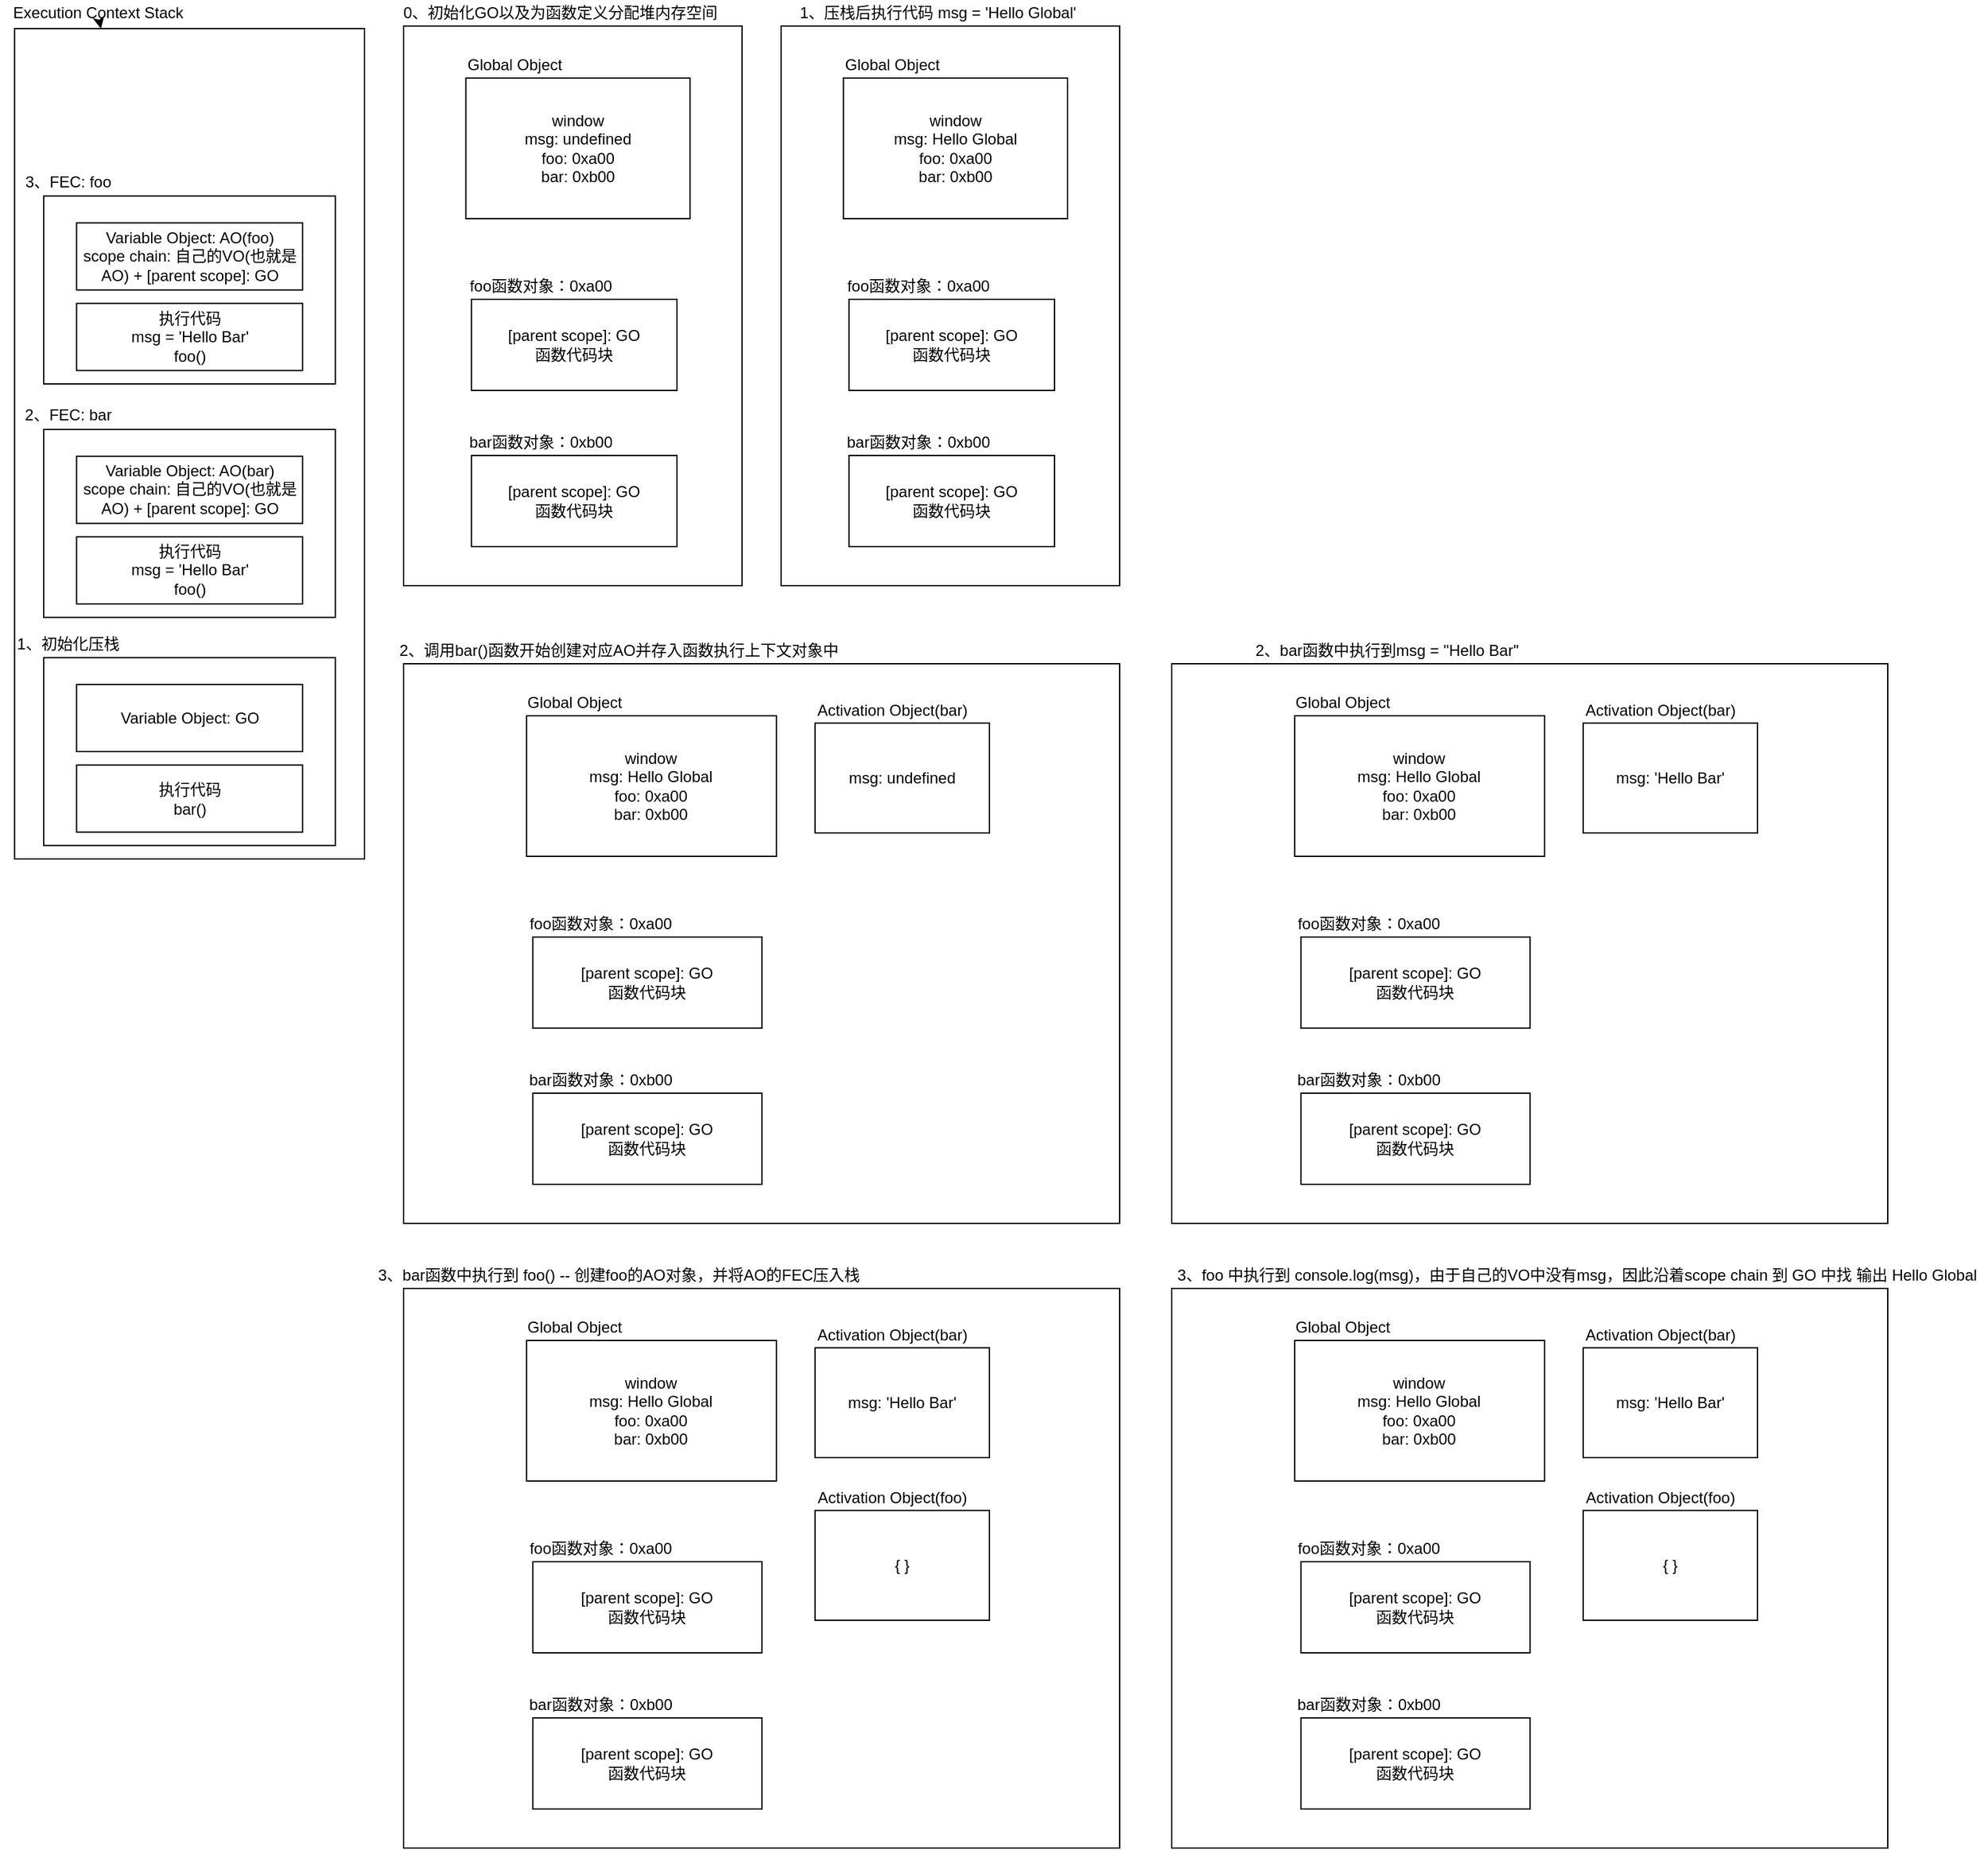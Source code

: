 <mxfile>
    <diagram id="ansZr5Bz5ri7kylQeIJB" name="第 1 页">
        <mxGraphModel dx="1230" dy="614" grid="1" gridSize="10" guides="1" tooltips="1" connect="1" arrows="1" fold="1" page="1" pageScale="1" pageWidth="827" pageHeight="1169" math="0" shadow="0">
            <root>
                <mxCell id="0"/>
                <mxCell id="1" parent="0"/>
                <mxCell id="25" value="" style="group" parent="1" vertex="1" connectable="0">
                    <mxGeometry x="330" y="350" width="270" height="450" as="geometry"/>
                </mxCell>
                <mxCell id="23" value="" style="rounded=0;whiteSpace=wrap;html=1;" parent="25" vertex="1">
                    <mxGeometry x="10" y="20" width="260" height="430" as="geometry"/>
                </mxCell>
                <mxCell id="8" value="" style="group" parent="25" vertex="1" connectable="0">
                    <mxGeometry x="50" y="40" width="180.0" height="128" as="geometry"/>
                </mxCell>
                <mxCell id="5" value="window&lt;br&gt;msg: undefined&lt;br&gt;foo: 0xa00&lt;br&gt;bar: 0xb00" style="rounded=0;whiteSpace=wrap;html=1;" parent="8" vertex="1">
                    <mxGeometry x="7.826" y="20" width="172.174" height="108" as="geometry"/>
                </mxCell>
                <mxCell id="6" value="Global Object" style="text;html=1;align=center;verticalAlign=middle;resizable=0;points=[];autosize=1;strokeColor=none;fillColor=none;" parent="8" vertex="1">
                    <mxGeometry width="90" height="20" as="geometry"/>
                </mxCell>
                <mxCell id="15" value="" style="group" parent="25" vertex="1" connectable="0">
                    <mxGeometry x="50" y="210" width="170" height="90" as="geometry"/>
                </mxCell>
                <mxCell id="11" value="[parent scope]: GO&lt;br&gt;函数代码块" style="rounded=0;whiteSpace=wrap;html=1;" parent="15" vertex="1">
                    <mxGeometry x="12.143" y="20" width="157.857" height="70.0" as="geometry"/>
                </mxCell>
                <mxCell id="12" value="foo函数对象：0xa00" style="text;html=1;align=center;verticalAlign=middle;resizable=0;points=[];autosize=1;strokeColor=none;fillColor=none;" parent="15" vertex="1">
                    <mxGeometry width="130" height="20" as="geometry"/>
                </mxCell>
                <mxCell id="17" value="" style="group" parent="25" vertex="1" connectable="0">
                    <mxGeometry x="50" y="330" width="170" height="90" as="geometry"/>
                </mxCell>
                <mxCell id="18" value="[parent scope]: GO&lt;br&gt;函数代码块" style="rounded=0;whiteSpace=wrap;html=1;" parent="17" vertex="1">
                    <mxGeometry x="12.143" y="20" width="157.857" height="70.0" as="geometry"/>
                </mxCell>
                <mxCell id="19" value="bar函数对象：0xb00" style="text;html=1;align=center;verticalAlign=middle;resizable=0;points=[];autosize=1;strokeColor=none;fillColor=none;" parent="17" vertex="1">
                    <mxGeometry width="130" height="20" as="geometry"/>
                </mxCell>
                <mxCell id="24" value="0、初始化GO以及为函数定义分配堆内存空间" style="text;html=1;align=center;verticalAlign=middle;resizable=0;points=[];autosize=1;strokeColor=none;fillColor=none;" parent="25" vertex="1">
                    <mxGeometry width="260" height="20" as="geometry"/>
                </mxCell>
                <mxCell id="27" value="" style="group" parent="1" vertex="1" connectable="0">
                    <mxGeometry x="620" y="350" width="270" height="450" as="geometry"/>
                </mxCell>
                <mxCell id="28" value="" style="rounded=0;whiteSpace=wrap;html=1;" parent="27" vertex="1">
                    <mxGeometry x="10" y="20" width="260" height="430" as="geometry"/>
                </mxCell>
                <mxCell id="29" value="" style="group" parent="27" vertex="1" connectable="0">
                    <mxGeometry x="50" y="40" width="180.0" height="128" as="geometry"/>
                </mxCell>
                <mxCell id="30" value="window&lt;br&gt;msg: Hello Global&lt;br&gt;foo: 0xa00&lt;br&gt;bar: 0xb00" style="rounded=0;whiteSpace=wrap;html=1;" parent="29" vertex="1">
                    <mxGeometry x="7.826" y="20" width="172.174" height="108" as="geometry"/>
                </mxCell>
                <mxCell id="31" value="Global Object" style="text;html=1;align=center;verticalAlign=middle;resizable=0;points=[];autosize=1;strokeColor=none;fillColor=none;" parent="29" vertex="1">
                    <mxGeometry width="90" height="20" as="geometry"/>
                </mxCell>
                <mxCell id="32" value="" style="group" parent="27" vertex="1" connectable="0">
                    <mxGeometry x="50" y="210" width="170" height="90" as="geometry"/>
                </mxCell>
                <mxCell id="33" value="[parent scope]: GO&lt;br&gt;函数代码块" style="rounded=0;whiteSpace=wrap;html=1;" parent="32" vertex="1">
                    <mxGeometry x="12.143" y="20" width="157.857" height="70.0" as="geometry"/>
                </mxCell>
                <mxCell id="34" value="foo函数对象：0xa00" style="text;html=1;align=center;verticalAlign=middle;resizable=0;points=[];autosize=1;strokeColor=none;fillColor=none;" parent="32" vertex="1">
                    <mxGeometry width="130" height="20" as="geometry"/>
                </mxCell>
                <mxCell id="35" value="" style="group" parent="27" vertex="1" connectable="0">
                    <mxGeometry x="50" y="330" width="170" height="90" as="geometry"/>
                </mxCell>
                <mxCell id="36" value="[parent scope]: GO&lt;br&gt;函数代码块" style="rounded=0;whiteSpace=wrap;html=1;" parent="35" vertex="1">
                    <mxGeometry x="12.143" y="20" width="157.857" height="70.0" as="geometry"/>
                </mxCell>
                <mxCell id="37" value="bar函数对象：0xb00" style="text;html=1;align=center;verticalAlign=middle;resizable=0;points=[];autosize=1;strokeColor=none;fillColor=none;" parent="35" vertex="1">
                    <mxGeometry width="130" height="20" as="geometry"/>
                </mxCell>
                <mxCell id="38" value="1、压栈后执行代码 msg = 'Hello Global'" style="text;html=1;align=center;verticalAlign=middle;resizable=0;points=[];autosize=1;strokeColor=none;fillColor=none;" parent="27" vertex="1">
                    <mxGeometry x="15" width="230" height="20" as="geometry"/>
                </mxCell>
                <mxCell id="39" value="" style="group" parent="1" vertex="1" connectable="0">
                    <mxGeometry x="370" y="840" width="520" height="450" as="geometry"/>
                </mxCell>
                <mxCell id="40" value="" style="rounded=0;whiteSpace=wrap;html=1;" parent="39" vertex="1">
                    <mxGeometry x="-30" y="20" width="550" height="430" as="geometry"/>
                </mxCell>
                <mxCell id="41" value="" style="group" parent="39" vertex="1" connectable="0">
                    <mxGeometry x="55.738" y="40" width="200.656" height="128" as="geometry"/>
                </mxCell>
                <mxCell id="42" value="window&lt;br&gt;msg: Hello Global&lt;br&gt;foo: 0xa00&lt;br&gt;bar: 0xb00" style="rounded=0;whiteSpace=wrap;html=1;" parent="41" vertex="1">
                    <mxGeometry x="8.724" y="20" width="191.932" height="108" as="geometry"/>
                </mxCell>
                <mxCell id="43" value="Global Object" style="text;html=1;align=center;verticalAlign=middle;resizable=0;points=[];autosize=1;strokeColor=none;fillColor=none;" parent="41" vertex="1">
                    <mxGeometry width="90" height="20" as="geometry"/>
                </mxCell>
                <mxCell id="44" value="" style="group" parent="39" vertex="1" connectable="0">
                    <mxGeometry x="55.738" y="210" width="189.508" height="90" as="geometry"/>
                </mxCell>
                <mxCell id="45" value="[parent scope]: GO&lt;br&gt;函数代码块" style="rounded=0;whiteSpace=wrap;html=1;" parent="44" vertex="1">
                    <mxGeometry x="13.536" y="20" width="175.972" height="70.0" as="geometry"/>
                </mxCell>
                <mxCell id="46" value="foo函数对象：0xa00" style="text;html=1;align=center;verticalAlign=middle;resizable=0;points=[];autosize=1;strokeColor=none;fillColor=none;" parent="44" vertex="1">
                    <mxGeometry width="130" height="20" as="geometry"/>
                </mxCell>
                <mxCell id="47" value="" style="group" parent="39" vertex="1" connectable="0">
                    <mxGeometry x="55.738" y="330" width="189.508" height="90" as="geometry"/>
                </mxCell>
                <mxCell id="48" value="[parent scope]: GO&lt;br&gt;函数代码块" style="rounded=0;whiteSpace=wrap;html=1;" parent="47" vertex="1">
                    <mxGeometry x="13.536" y="20" width="175.972" height="70.0" as="geometry"/>
                </mxCell>
                <mxCell id="49" value="bar函数对象：0xb00" style="text;html=1;align=center;verticalAlign=middle;resizable=0;points=[];autosize=1;strokeColor=none;fillColor=none;" parent="47" vertex="1">
                    <mxGeometry width="130" height="20" as="geometry"/>
                </mxCell>
                <mxCell id="50" value="2、调用bar()函数开始创建对应AO并存入函数执行上下文对象中" style="text;html=1;align=center;verticalAlign=middle;resizable=0;points=[];autosize=1;strokeColor=none;fillColor=none;" parent="39" vertex="1">
                    <mxGeometry x="-40.004" width="350" height="20" as="geometry"/>
                </mxCell>
                <mxCell id="51" value="" style="group" parent="39" vertex="1" connectable="0">
                    <mxGeometry x="280" y="50" width="140" height="100" as="geometry"/>
                </mxCell>
                <mxCell id="52" value="msg: undefined" style="rounded=0;whiteSpace=wrap;html=1;" parent="51" vertex="1">
                    <mxGeometry x="6.087" y="15.625" width="133.913" height="84.375" as="geometry"/>
                </mxCell>
                <mxCell id="53" value="Activation Object(bar)" style="text;html=1;align=center;verticalAlign=middle;resizable=0;points=[];autosize=1;strokeColor=none;fillColor=none;" parent="51" vertex="1">
                    <mxGeometry y="-4.37" width="130" height="20" as="geometry"/>
                </mxCell>
                <mxCell id="54" value="" style="group" parent="1" vertex="1" connectable="0">
                    <mxGeometry x="960" y="840" width="520" height="450" as="geometry"/>
                </mxCell>
                <mxCell id="55" value="" style="rounded=0;whiteSpace=wrap;html=1;" parent="54" vertex="1">
                    <mxGeometry x="-30" y="20" width="550" height="430" as="geometry"/>
                </mxCell>
                <mxCell id="56" value="" style="group" parent="54" vertex="1" connectable="0">
                    <mxGeometry x="55.738" y="40" width="200.656" height="128" as="geometry"/>
                </mxCell>
                <mxCell id="57" value="window&lt;br&gt;msg: Hello Global&lt;br&gt;foo: 0xa00&lt;br&gt;bar: 0xb00" style="rounded=0;whiteSpace=wrap;html=1;" parent="56" vertex="1">
                    <mxGeometry x="8.724" y="20" width="191.932" height="108" as="geometry"/>
                </mxCell>
                <mxCell id="58" value="Global Object" style="text;html=1;align=center;verticalAlign=middle;resizable=0;points=[];autosize=1;strokeColor=none;fillColor=none;" parent="56" vertex="1">
                    <mxGeometry width="90" height="20" as="geometry"/>
                </mxCell>
                <mxCell id="59" value="" style="group" parent="54" vertex="1" connectable="0">
                    <mxGeometry x="55.738" y="210" width="189.508" height="90" as="geometry"/>
                </mxCell>
                <mxCell id="60" value="[parent scope]: GO&lt;br&gt;函数代码块" style="rounded=0;whiteSpace=wrap;html=1;" parent="59" vertex="1">
                    <mxGeometry x="13.536" y="20" width="175.972" height="70.0" as="geometry"/>
                </mxCell>
                <mxCell id="61" value="foo函数对象：0xa00" style="text;html=1;align=center;verticalAlign=middle;resizable=0;points=[];autosize=1;strokeColor=none;fillColor=none;" parent="59" vertex="1">
                    <mxGeometry width="130" height="20" as="geometry"/>
                </mxCell>
                <mxCell id="62" value="" style="group" parent="54" vertex="1" connectable="0">
                    <mxGeometry x="55.738" y="330" width="189.508" height="90" as="geometry"/>
                </mxCell>
                <mxCell id="63" value="[parent scope]: GO&lt;br&gt;函数代码块" style="rounded=0;whiteSpace=wrap;html=1;" parent="62" vertex="1">
                    <mxGeometry x="13.536" y="20" width="175.972" height="70.0" as="geometry"/>
                </mxCell>
                <mxCell id="64" value="bar函数对象：0xb00" style="text;html=1;align=center;verticalAlign=middle;resizable=0;points=[];autosize=1;strokeColor=none;fillColor=none;" parent="62" vertex="1">
                    <mxGeometry width="130" height="20" as="geometry"/>
                </mxCell>
                <mxCell id="65" value="2、bar函数中执行到msg = &quot;Hello Bar&quot;" style="text;html=1;align=center;verticalAlign=middle;resizable=0;points=[];autosize=1;strokeColor=none;fillColor=none;" parent="54" vertex="1">
                    <mxGeometry x="24.996" width="220" height="20" as="geometry"/>
                </mxCell>
                <mxCell id="66" value="" style="group" parent="54" vertex="1" connectable="0">
                    <mxGeometry x="280" y="50" width="140" height="100" as="geometry"/>
                </mxCell>
                <mxCell id="67" value="msg: 'Hello Bar'" style="rounded=0;whiteSpace=wrap;html=1;" parent="66" vertex="1">
                    <mxGeometry x="6.087" y="15.625" width="133.913" height="84.375" as="geometry"/>
                </mxCell>
                <mxCell id="68" value="Activation Object(bar)" style="text;html=1;align=center;verticalAlign=middle;resizable=0;points=[];autosize=1;strokeColor=none;fillColor=none;" parent="66" vertex="1">
                    <mxGeometry y="-4.37" width="130" height="20" as="geometry"/>
                </mxCell>
                <mxCell id="76" value="" style="group" parent="1" vertex="1" connectable="0">
                    <mxGeometry x="30" y="350" width="280" height="660" as="geometry"/>
                </mxCell>
                <mxCell id="2" value="" style="rounded=0;whiteSpace=wrap;html=1;" parent="76" vertex="1">
                    <mxGeometry x="11.2" y="21.976" width="268.8" height="638.024" as="geometry"/>
                </mxCell>
                <mxCell id="75" value="" style="edgeStyle=none;html=1;" parent="76" source="3" target="2" edge="1">
                    <mxGeometry relative="1" as="geometry"/>
                </mxCell>
                <mxCell id="3" value="Execution Context Stack" style="text;html=1;align=center;verticalAlign=middle;resizable=0;points=[];autosize=1;strokeColor=none;fillColor=none;" parent="76" vertex="1">
                    <mxGeometry width="150" height="20" as="geometry"/>
                </mxCell>
                <mxCell id="22" value="" style="group" parent="76" vertex="1" connectable="0">
                    <mxGeometry x="22.4" y="484.688" width="235.2" height="165" as="geometry"/>
                </mxCell>
                <mxCell id="9" value="" style="rounded=0;whiteSpace=wrap;html=1;" parent="22" vertex="1">
                    <mxGeometry x="11.2" y="20.625" width="224.0" height="144.375" as="geometry"/>
                </mxCell>
                <mxCell id="10" value="1、初始化压栈" style="text;html=1;align=center;verticalAlign=middle;resizable=0;points=[];autosize=1;strokeColor=none;fillColor=none;" parent="22" vertex="1">
                    <mxGeometry x="-15" width="90" height="20" as="geometry"/>
                </mxCell>
                <mxCell id="20" value="Variable Object: GO&lt;br&gt;" style="rounded=0;whiteSpace=wrap;html=1;" parent="22" vertex="1">
                    <mxGeometry x="36.4" y="41.25" width="173.6" height="51.562" as="geometry"/>
                </mxCell>
                <mxCell id="21" value="执行代码&lt;br&gt;bar()" style="rounded=0;whiteSpace=wrap;html=1;" parent="22" vertex="1">
                    <mxGeometry x="36.4" y="103.125" width="173.6" height="51.562" as="geometry"/>
                </mxCell>
                <mxCell id="69" value="" style="group" parent="76" vertex="1" connectable="0">
                    <mxGeometry x="22.4" y="309.375" width="235.2" height="165" as="geometry"/>
                </mxCell>
                <mxCell id="70" value="" style="rounded=0;whiteSpace=wrap;html=1;" parent="69" vertex="1">
                    <mxGeometry x="11.2" y="20.625" width="224.0" height="144.375" as="geometry"/>
                </mxCell>
                <mxCell id="71" value="2、FEC: bar" style="text;html=1;align=center;verticalAlign=middle;resizable=0;points=[];autosize=1;strokeColor=none;fillColor=none;" parent="69" vertex="1">
                    <mxGeometry x="-10" width="80" height="20" as="geometry"/>
                </mxCell>
                <mxCell id="72" value="Variable Object: AO(bar)&lt;br&gt;scope chain: 自己的VO(也就是AO) + [parent scope]: GO" style="rounded=0;whiteSpace=wrap;html=1;" parent="69" vertex="1">
                    <mxGeometry x="36.4" y="41.25" width="173.6" height="51.562" as="geometry"/>
                </mxCell>
                <mxCell id="73" value="执行代码&lt;br&gt;msg = 'Hello Bar'&lt;br&gt;foo()" style="rounded=0;whiteSpace=wrap;html=1;" parent="69" vertex="1">
                    <mxGeometry x="36.4" y="103.125" width="173.6" height="51.562" as="geometry"/>
                </mxCell>
                <mxCell id="95" value="" style="group" parent="76" vertex="1" connectable="0">
                    <mxGeometry x="22.4" y="130.005" width="235.2" height="165" as="geometry"/>
                </mxCell>
                <mxCell id="96" value="" style="rounded=0;whiteSpace=wrap;html=1;" parent="95" vertex="1">
                    <mxGeometry x="11.2" y="20.625" width="224.0" height="144.375" as="geometry"/>
                </mxCell>
                <mxCell id="97" value="3、FEC: foo" style="text;html=1;align=center;verticalAlign=middle;resizable=0;points=[];autosize=1;strokeColor=none;fillColor=none;" parent="95" vertex="1">
                    <mxGeometry x="-10" width="80" height="20" as="geometry"/>
                </mxCell>
                <mxCell id="98" value="Variable Object: AO(foo)&lt;br&gt;scope chain: 自己的VO(也就是AO) + [parent scope]: GO" style="rounded=0;whiteSpace=wrap;html=1;" parent="95" vertex="1">
                    <mxGeometry x="36.4" y="41.25" width="173.6" height="51.562" as="geometry"/>
                </mxCell>
                <mxCell id="99" value="执行代码&lt;br&gt;msg = 'Hello Bar'&lt;br&gt;foo()" style="rounded=0;whiteSpace=wrap;html=1;" parent="95" vertex="1">
                    <mxGeometry x="36.4" y="103.125" width="173.6" height="51.562" as="geometry"/>
                </mxCell>
                <mxCell id="77" value="" style="group" parent="1" vertex="1" connectable="0">
                    <mxGeometry x="370" y="1320" width="520" height="450" as="geometry"/>
                </mxCell>
                <mxCell id="78" value="" style="rounded=0;whiteSpace=wrap;html=1;" parent="77" vertex="1">
                    <mxGeometry x="-30" y="20" width="550" height="430" as="geometry"/>
                </mxCell>
                <mxCell id="79" value="" style="group" parent="77" vertex="1" connectable="0">
                    <mxGeometry x="55.738" y="40" width="200.656" height="128" as="geometry"/>
                </mxCell>
                <mxCell id="80" value="window&lt;br&gt;msg: Hello Global&lt;br&gt;foo: 0xa00&lt;br&gt;bar: 0xb00" style="rounded=0;whiteSpace=wrap;html=1;" parent="79" vertex="1">
                    <mxGeometry x="8.724" y="20" width="191.932" height="108" as="geometry"/>
                </mxCell>
                <mxCell id="81" value="Global Object" style="text;html=1;align=center;verticalAlign=middle;resizable=0;points=[];autosize=1;strokeColor=none;fillColor=none;" parent="79" vertex="1">
                    <mxGeometry width="90" height="20" as="geometry"/>
                </mxCell>
                <mxCell id="82" value="" style="group" parent="77" vertex="1" connectable="0">
                    <mxGeometry x="55.738" y="210" width="189.508" height="90" as="geometry"/>
                </mxCell>
                <mxCell id="83" value="[parent scope]: GO&lt;br&gt;函数代码块" style="rounded=0;whiteSpace=wrap;html=1;" parent="82" vertex="1">
                    <mxGeometry x="13.536" y="20" width="175.972" height="70.0" as="geometry"/>
                </mxCell>
                <mxCell id="84" value="foo函数对象：0xa00" style="text;html=1;align=center;verticalAlign=middle;resizable=0;points=[];autosize=1;strokeColor=none;fillColor=none;" parent="82" vertex="1">
                    <mxGeometry width="130" height="20" as="geometry"/>
                </mxCell>
                <mxCell id="85" value="" style="group" parent="77" vertex="1" connectable="0">
                    <mxGeometry x="55.738" y="330" width="189.508" height="90" as="geometry"/>
                </mxCell>
                <mxCell id="86" value="[parent scope]: GO&lt;br&gt;函数代码块" style="rounded=0;whiteSpace=wrap;html=1;" parent="85" vertex="1">
                    <mxGeometry x="13.536" y="20" width="175.972" height="70.0" as="geometry"/>
                </mxCell>
                <mxCell id="87" value="bar函数对象：0xb00" style="text;html=1;align=center;verticalAlign=middle;resizable=0;points=[];autosize=1;strokeColor=none;fillColor=none;" parent="85" vertex="1">
                    <mxGeometry width="130" height="20" as="geometry"/>
                </mxCell>
                <mxCell id="88" value="3、bar函数中执行到 foo() -- 创建foo的AO对象，并将AO的FEC压入栈" style="text;html=1;align=center;verticalAlign=middle;resizable=0;points=[];autosize=1;strokeColor=none;fillColor=none;" parent="77" vertex="1">
                    <mxGeometry x="-60.004" width="390" height="20" as="geometry"/>
                </mxCell>
                <mxCell id="89" value="" style="group" parent="77" vertex="1" connectable="0">
                    <mxGeometry x="280" y="50" width="140" height="100" as="geometry"/>
                </mxCell>
                <mxCell id="90" value="msg: 'Hello Bar'" style="rounded=0;whiteSpace=wrap;html=1;" parent="89" vertex="1">
                    <mxGeometry x="6.087" y="15.625" width="133.913" height="84.375" as="geometry"/>
                </mxCell>
                <mxCell id="91" value="Activation Object(bar)" style="text;html=1;align=center;verticalAlign=middle;resizable=0;points=[];autosize=1;strokeColor=none;fillColor=none;" parent="89" vertex="1">
                    <mxGeometry y="-4.37" width="130" height="20" as="geometry"/>
                </mxCell>
                <mxCell id="92" value="" style="group" parent="77" vertex="1" connectable="0">
                    <mxGeometry x="280" y="175" width="140" height="100" as="geometry"/>
                </mxCell>
                <mxCell id="93" value="{ }" style="rounded=0;whiteSpace=wrap;html=1;" parent="92" vertex="1">
                    <mxGeometry x="6.087" y="15.625" width="133.913" height="84.375" as="geometry"/>
                </mxCell>
                <mxCell id="94" value="Activation Object(foo)" style="text;html=1;align=center;verticalAlign=middle;resizable=0;points=[];autosize=1;strokeColor=none;fillColor=none;" parent="92" vertex="1">
                    <mxGeometry y="-4.37" width="130" height="20" as="geometry"/>
                </mxCell>
                <mxCell id="100" value="" style="group" parent="1" vertex="1" connectable="0">
                    <mxGeometry x="960" y="1320" width="520" height="450" as="geometry"/>
                </mxCell>
                <mxCell id="101" value="" style="rounded=0;whiteSpace=wrap;html=1;" parent="100" vertex="1">
                    <mxGeometry x="-30" y="20" width="550" height="430" as="geometry"/>
                </mxCell>
                <mxCell id="102" value="" style="group" parent="100" vertex="1" connectable="0">
                    <mxGeometry x="55.738" y="40" width="200.656" height="128" as="geometry"/>
                </mxCell>
                <mxCell id="103" value="window&lt;br&gt;msg: Hello Global&lt;br&gt;foo: 0xa00&lt;br&gt;bar: 0xb00" style="rounded=0;whiteSpace=wrap;html=1;" parent="102" vertex="1">
                    <mxGeometry x="8.724" y="20" width="191.932" height="108" as="geometry"/>
                </mxCell>
                <mxCell id="104" value="Global Object" style="text;html=1;align=center;verticalAlign=middle;resizable=0;points=[];autosize=1;strokeColor=none;fillColor=none;" parent="102" vertex="1">
                    <mxGeometry width="90" height="20" as="geometry"/>
                </mxCell>
                <mxCell id="105" value="" style="group" parent="100" vertex="1" connectable="0">
                    <mxGeometry x="55.738" y="210" width="189.508" height="90" as="geometry"/>
                </mxCell>
                <mxCell id="106" value="[parent scope]: GO&lt;br&gt;函数代码块" style="rounded=0;whiteSpace=wrap;html=1;" parent="105" vertex="1">
                    <mxGeometry x="13.536" y="20" width="175.972" height="70.0" as="geometry"/>
                </mxCell>
                <mxCell id="107" value="foo函数对象：0xa00" style="text;html=1;align=center;verticalAlign=middle;resizable=0;points=[];autosize=1;strokeColor=none;fillColor=none;" parent="105" vertex="1">
                    <mxGeometry width="130" height="20" as="geometry"/>
                </mxCell>
                <mxCell id="108" value="" style="group" parent="100" vertex="1" connectable="0">
                    <mxGeometry x="55.738" y="330" width="189.508" height="90" as="geometry"/>
                </mxCell>
                <mxCell id="109" value="[parent scope]: GO&lt;br&gt;函数代码块" style="rounded=0;whiteSpace=wrap;html=1;" parent="108" vertex="1">
                    <mxGeometry x="13.536" y="20" width="175.972" height="70.0" as="geometry"/>
                </mxCell>
                <mxCell id="110" value="bar函数对象：0xb00" style="text;html=1;align=center;verticalAlign=middle;resizable=0;points=[];autosize=1;strokeColor=none;fillColor=none;" parent="108" vertex="1">
                    <mxGeometry width="130" height="20" as="geometry"/>
                </mxCell>
                <mxCell id="111" value="3、foo 中执行到 console.log(msg)，由于自己的VO中没有msg，因此沿着scope chain 到 GO 中找 输出 Hello Global" style="text;html=1;align=center;verticalAlign=middle;resizable=0;points=[];autosize=1;strokeColor=none;fillColor=none;" parent="100" vertex="1">
                    <mxGeometry x="-34.004" width="630" height="20" as="geometry"/>
                </mxCell>
                <mxCell id="112" value="" style="group" parent="100" vertex="1" connectable="0">
                    <mxGeometry x="280" y="50" width="140" height="100" as="geometry"/>
                </mxCell>
                <mxCell id="113" value="msg: 'Hello Bar'" style="rounded=0;whiteSpace=wrap;html=1;" parent="112" vertex="1">
                    <mxGeometry x="6.087" y="15.625" width="133.913" height="84.375" as="geometry"/>
                </mxCell>
                <mxCell id="114" value="Activation Object(bar)" style="text;html=1;align=center;verticalAlign=middle;resizable=0;points=[];autosize=1;strokeColor=none;fillColor=none;" parent="112" vertex="1">
                    <mxGeometry y="-4.37" width="130" height="20" as="geometry"/>
                </mxCell>
                <mxCell id="115" value="" style="group" parent="100" vertex="1" connectable="0">
                    <mxGeometry x="280" y="175" width="140" height="100" as="geometry"/>
                </mxCell>
                <mxCell id="116" value="{ }" style="rounded=0;whiteSpace=wrap;html=1;" parent="115" vertex="1">
                    <mxGeometry x="6.087" y="15.625" width="133.913" height="84.375" as="geometry"/>
                </mxCell>
                <mxCell id="117" value="Activation Object(foo)" style="text;html=1;align=center;verticalAlign=middle;resizable=0;points=[];autosize=1;strokeColor=none;fillColor=none;" parent="115" vertex="1">
                    <mxGeometry y="-4.37" width="130" height="20" as="geometry"/>
                </mxCell>
            </root>
        </mxGraphModel>
    </diagram>
</mxfile>
